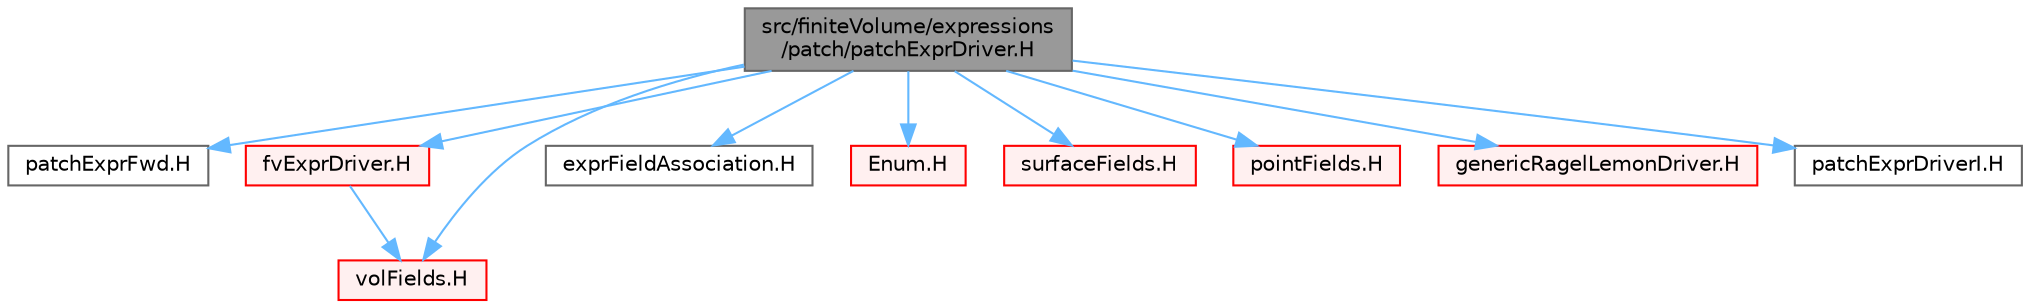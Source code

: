 digraph "src/finiteVolume/expressions/patch/patchExprDriver.H"
{
 // LATEX_PDF_SIZE
  bgcolor="transparent";
  edge [fontname=Helvetica,fontsize=10,labelfontname=Helvetica,labelfontsize=10];
  node [fontname=Helvetica,fontsize=10,shape=box,height=0.2,width=0.4];
  Node1 [id="Node000001",label="src/finiteVolume/expressions\l/patch/patchExprDriver.H",height=0.2,width=0.4,color="gray40", fillcolor="grey60", style="filled", fontcolor="black",tooltip=" "];
  Node1 -> Node2 [id="edge1_Node000001_Node000002",color="steelblue1",style="solid",tooltip=" "];
  Node2 [id="Node000002",label="patchExprFwd.H",height=0.2,width=0.4,color="grey40", fillcolor="white", style="filled",URL="$patchExprFwd_8H.html",tooltip=" "];
  Node1 -> Node3 [id="edge2_Node000001_Node000003",color="steelblue1",style="solid",tooltip=" "];
  Node3 [id="Node000003",label="fvExprDriver.H",height=0.2,width=0.4,color="red", fillcolor="#FFF0F0", style="filled",URL="$fvExprDriver_8H.html",tooltip=" "];
  Node3 -> Node328 [id="edge3_Node000003_Node000328",color="steelblue1",style="solid",tooltip=" "];
  Node328 [id="Node000328",label="volFields.H",height=0.2,width=0.4,color="red", fillcolor="#FFF0F0", style="filled",URL="$volFields_8H.html",tooltip=" "];
  Node1 -> Node425 [id="edge4_Node000001_Node000425",color="steelblue1",style="solid",tooltip=" "];
  Node425 [id="Node000425",label="exprFieldAssociation.H",height=0.2,width=0.4,color="grey40", fillcolor="white", style="filled",URL="$exprFieldAssociation_8H.html",tooltip=" "];
  Node1 -> Node155 [id="edge5_Node000001_Node000155",color="steelblue1",style="solid",tooltip=" "];
  Node155 [id="Node000155",label="Enum.H",height=0.2,width=0.4,color="red", fillcolor="#FFF0F0", style="filled",URL="$Enum_8H.html",tooltip=" "];
  Node1 -> Node328 [id="edge6_Node000001_Node000328",color="steelblue1",style="solid",tooltip=" "];
  Node1 -> Node426 [id="edge7_Node000001_Node000426",color="steelblue1",style="solid",tooltip=" "];
  Node426 [id="Node000426",label="surfaceFields.H",height=0.2,width=0.4,color="red", fillcolor="#FFF0F0", style="filled",URL="$surfaceFields_8H.html",tooltip="Foam::surfaceFields."];
  Node1 -> Node434 [id="edge8_Node000001_Node000434",color="steelblue1",style="solid",tooltip=" "];
  Node434 [id="Node000434",label="pointFields.H",height=0.2,width=0.4,color="red", fillcolor="#FFF0F0", style="filled",URL="$pointFields_8H.html",tooltip=" "];
  Node1 -> Node440 [id="edge9_Node000001_Node000440",color="steelblue1",style="solid",tooltip=" "];
  Node440 [id="Node000440",label="genericRagelLemonDriver.H",height=0.2,width=0.4,color="red", fillcolor="#FFF0F0", style="filled",URL="$genericRagelLemonDriver_8H.html",tooltip=" "];
  Node1 -> Node442 [id="edge10_Node000001_Node000442",color="steelblue1",style="solid",tooltip=" "];
  Node442 [id="Node000442",label="patchExprDriverI.H",height=0.2,width=0.4,color="grey40", fillcolor="white", style="filled",URL="$patchExprDriverI_8H.html",tooltip=" "];
}
